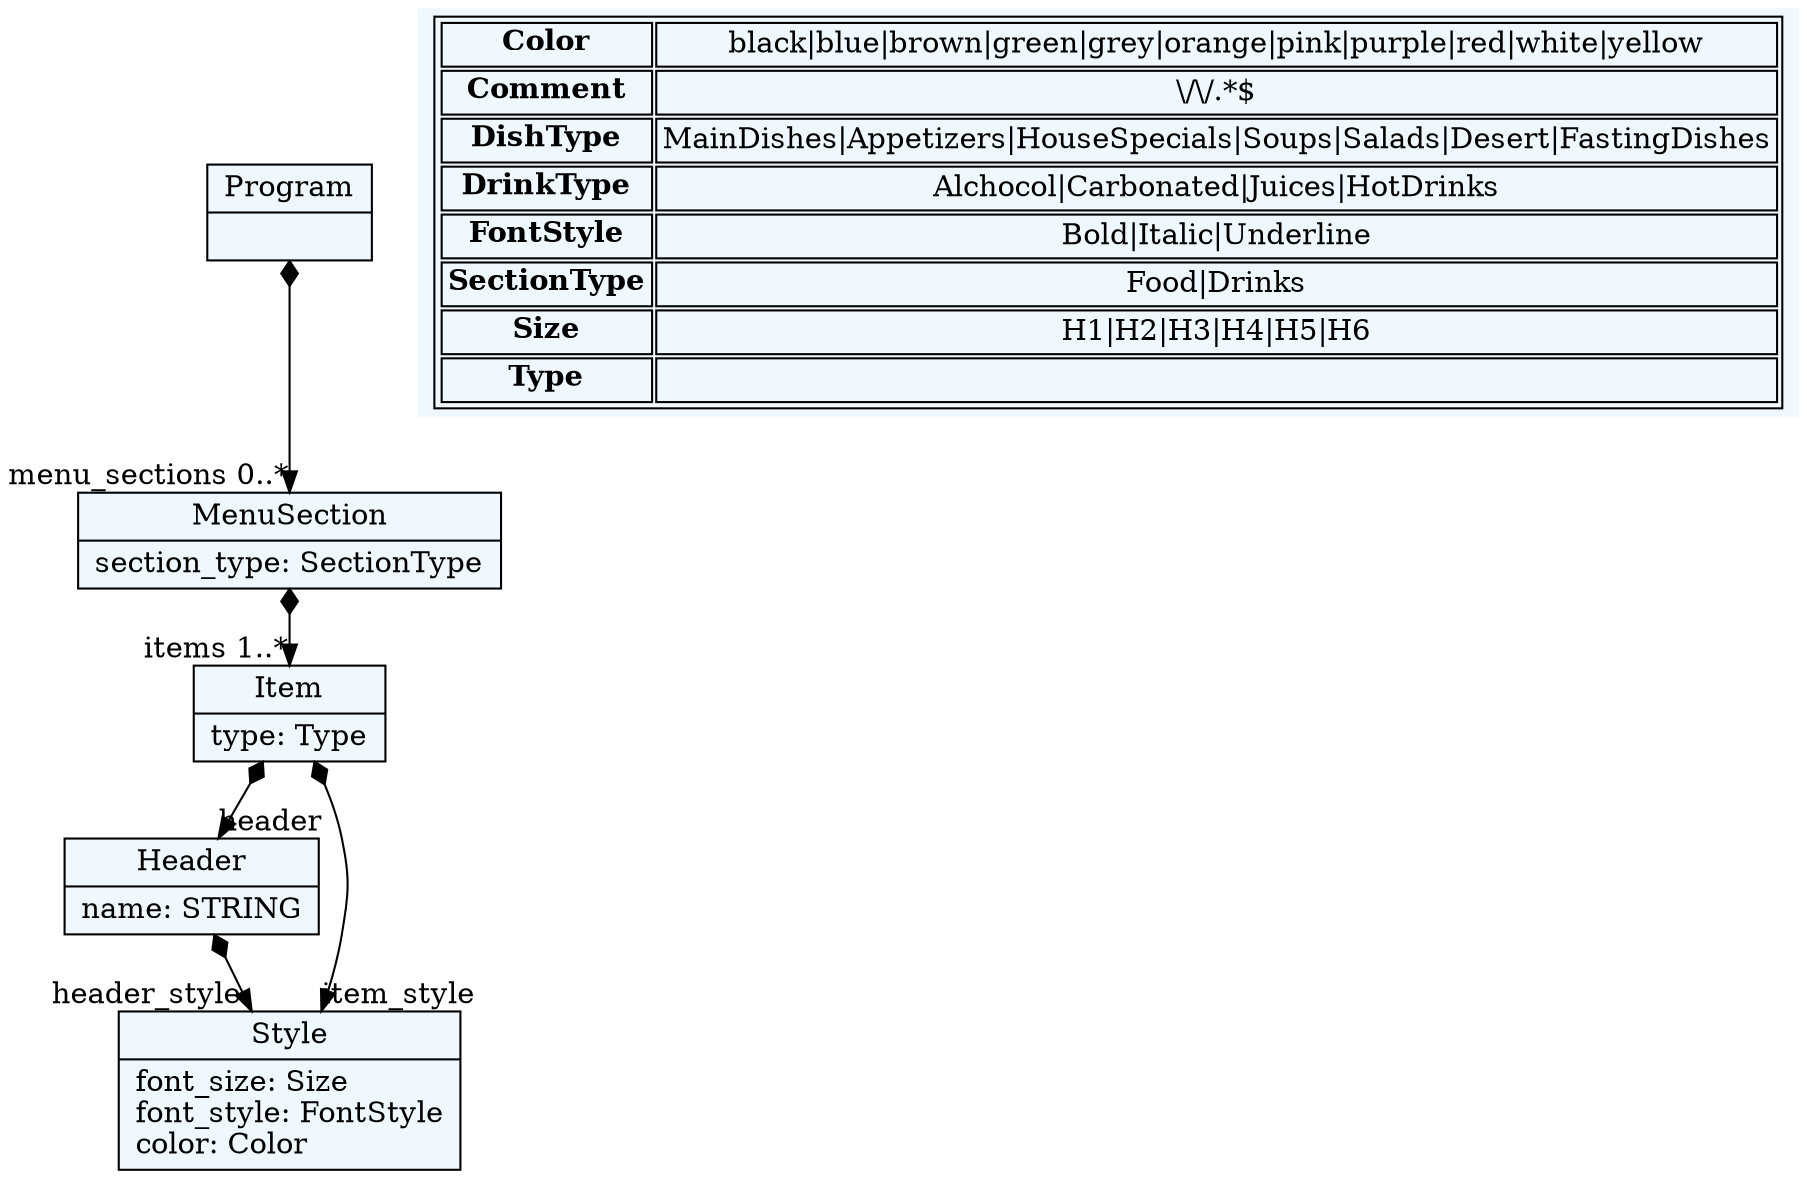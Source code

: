 
    digraph textX {
    fontname = "Bitstream Vera Sans"
    fontsize = 8
    node[
        shape=record,
        style=filled,
        fillcolor=aliceblue
    ]
    nodesep = 0.3
    edge[dir=black,arrowtail=empty]


2637726313648[ label="{Program|}"]

2637726286768[ label="{MenuSection|section_type: SectionType\l}"]

2637726328048[ label="{Item|type: Type\l}"]

2637726320368[ label="{Header|name: STRING\l}"]

2637726347248[ label="{Style|font_size: Size\lfont_style: FontStyle\lcolor: Color\l}"]



2637726313648 -> 2637726286768[arrowtail=diamond, dir=both, headlabel="menu_sections 0..*"]
2637726286768 -> 2637726328048[arrowtail=diamond, dir=both, headlabel="items 1..*"]
2637726328048 -> 2637726320368[arrowtail=diamond, dir=both, headlabel="header "]
2637726328048 -> 2637726347248[arrowtail=diamond, dir=both, headlabel="item_style "]
2637726320368 -> 2637726347248[arrowtail=diamond, dir=both, headlabel="header_style "]
match_rules [ shape=plaintext, label=< <table>
	<tr>
		<td><b>Color</b></td><td>black|blue|brown|green|grey|orange|pink|purple|red|white|yellow</td>
	</tr>
	<tr>
		<td><b>Comment</b></td><td>\/\/.*$</td>
	</tr>
	<tr>
		<td><b>DishType</b></td><td>MainDishes|Appetizers|HouseSpecials|Soups|Salads|Desert|FastingDishes</td>
	</tr>
	<tr>
		<td><b>DrinkType</b></td><td>Alchocol|Carbonated|Juices|HotDrinks</td>
	</tr>
	<tr>
		<td><b>FontStyle</b></td><td>Bold|Italic|Underline</td>
	</tr>
	<tr>
		<td><b>SectionType</b></td><td>Food|Drinks</td>
	</tr>
	<tr>
		<td><b>Size</b></td><td>H1|H2|H3|H4|H5|H6</td>
	</tr>
	<tr>
		<td><b>Type</b></td><td></td>
	</tr>
</table> >]


}
